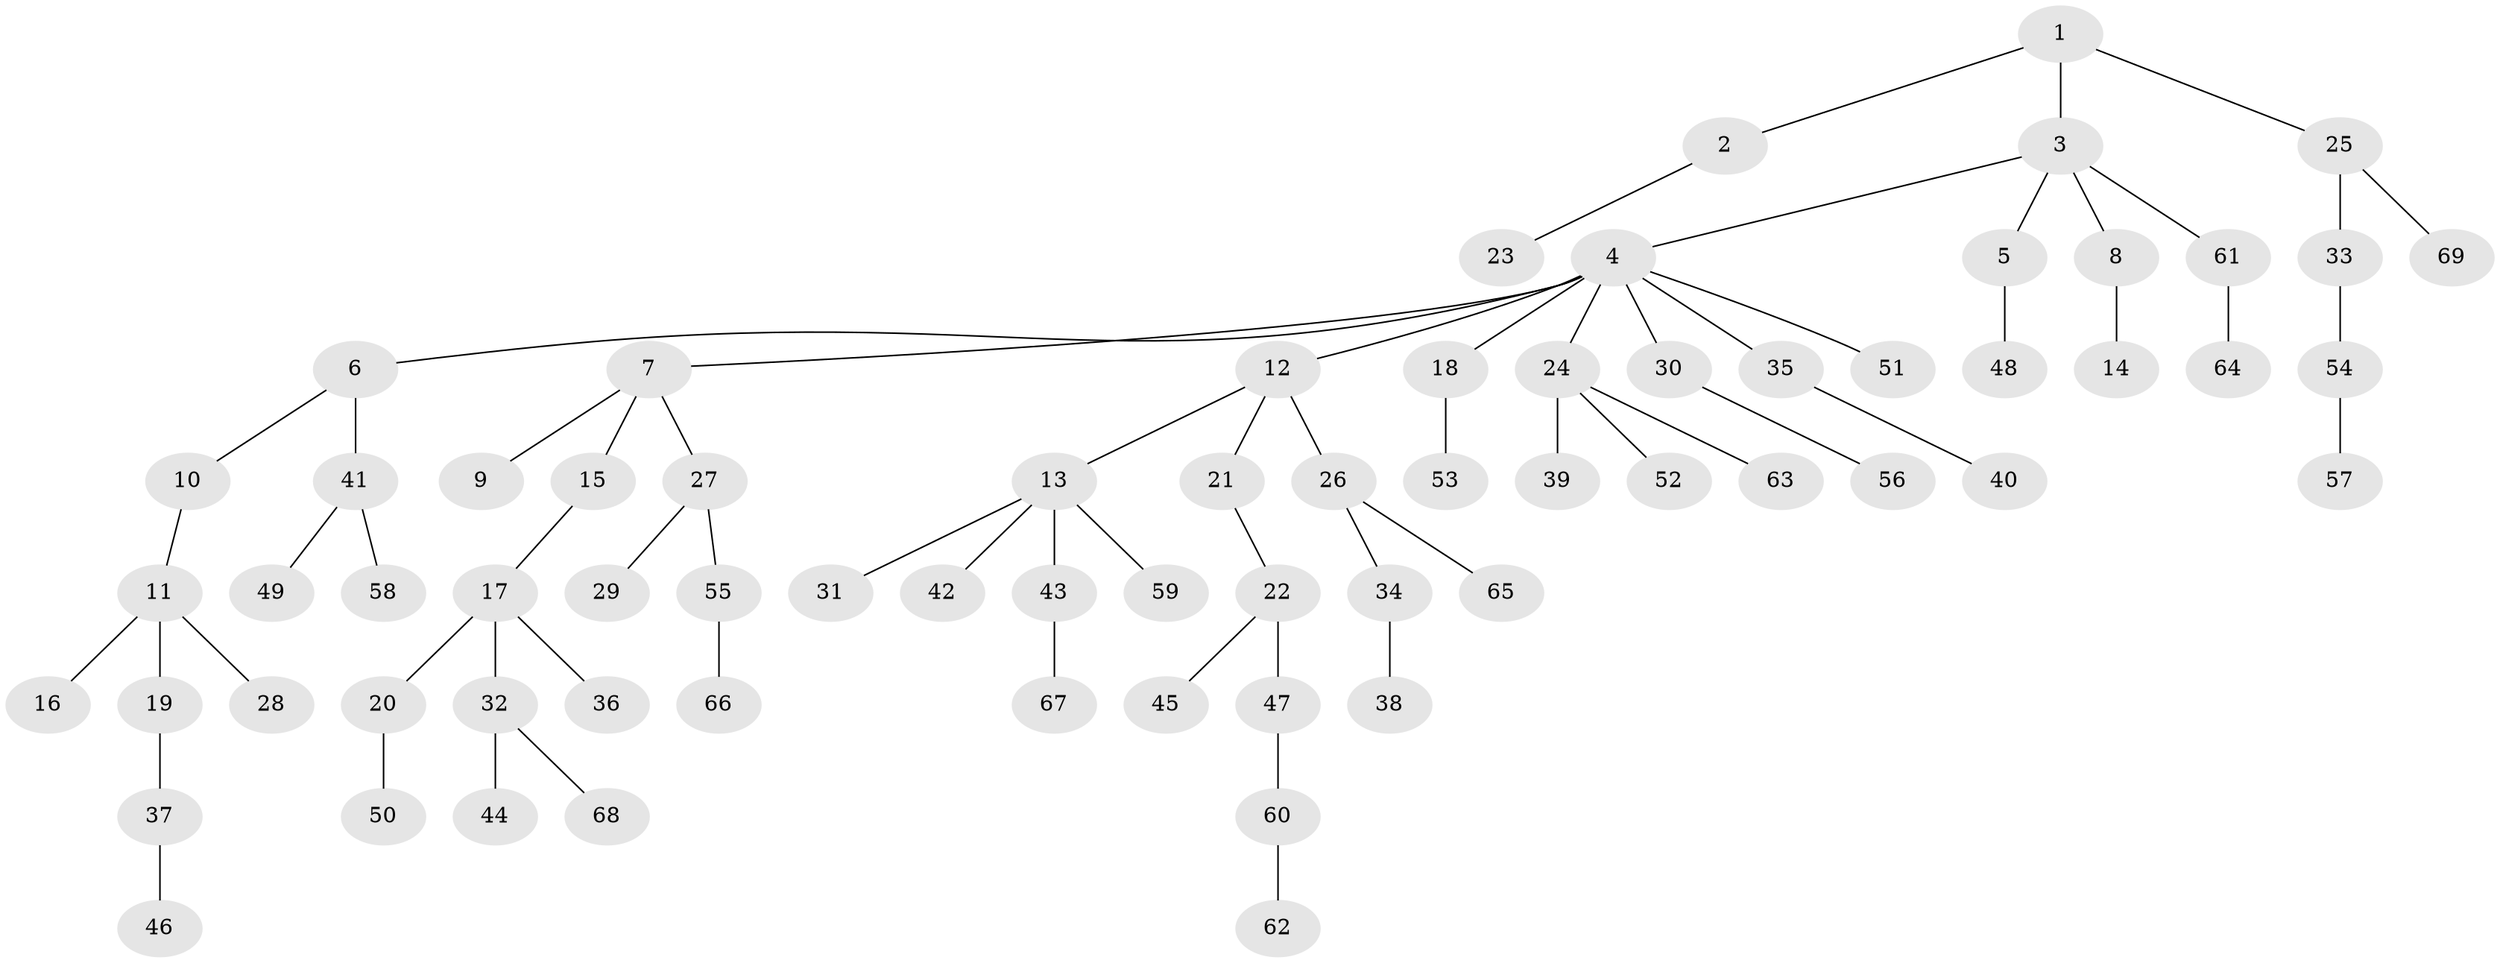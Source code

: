 // coarse degree distribution, {3: 0.14285714285714285, 5: 0.023809523809523808, 1: 0.5, 2: 0.2619047619047619, 4: 0.047619047619047616, 8: 0.023809523809523808}
// Generated by graph-tools (version 1.1) at 2025/37/03/04/25 23:37:22]
// undirected, 69 vertices, 68 edges
graph export_dot {
  node [color=gray90,style=filled];
  1;
  2;
  3;
  4;
  5;
  6;
  7;
  8;
  9;
  10;
  11;
  12;
  13;
  14;
  15;
  16;
  17;
  18;
  19;
  20;
  21;
  22;
  23;
  24;
  25;
  26;
  27;
  28;
  29;
  30;
  31;
  32;
  33;
  34;
  35;
  36;
  37;
  38;
  39;
  40;
  41;
  42;
  43;
  44;
  45;
  46;
  47;
  48;
  49;
  50;
  51;
  52;
  53;
  54;
  55;
  56;
  57;
  58;
  59;
  60;
  61;
  62;
  63;
  64;
  65;
  66;
  67;
  68;
  69;
  1 -- 2;
  1 -- 3;
  1 -- 25;
  2 -- 23;
  3 -- 4;
  3 -- 5;
  3 -- 8;
  3 -- 61;
  4 -- 6;
  4 -- 7;
  4 -- 12;
  4 -- 18;
  4 -- 24;
  4 -- 30;
  4 -- 35;
  4 -- 51;
  5 -- 48;
  6 -- 10;
  6 -- 41;
  7 -- 9;
  7 -- 15;
  7 -- 27;
  8 -- 14;
  10 -- 11;
  11 -- 16;
  11 -- 19;
  11 -- 28;
  12 -- 13;
  12 -- 21;
  12 -- 26;
  13 -- 31;
  13 -- 42;
  13 -- 43;
  13 -- 59;
  15 -- 17;
  17 -- 20;
  17 -- 32;
  17 -- 36;
  18 -- 53;
  19 -- 37;
  20 -- 50;
  21 -- 22;
  22 -- 45;
  22 -- 47;
  24 -- 39;
  24 -- 52;
  24 -- 63;
  25 -- 33;
  25 -- 69;
  26 -- 34;
  26 -- 65;
  27 -- 29;
  27 -- 55;
  30 -- 56;
  32 -- 44;
  32 -- 68;
  33 -- 54;
  34 -- 38;
  35 -- 40;
  37 -- 46;
  41 -- 49;
  41 -- 58;
  43 -- 67;
  47 -- 60;
  54 -- 57;
  55 -- 66;
  60 -- 62;
  61 -- 64;
}

